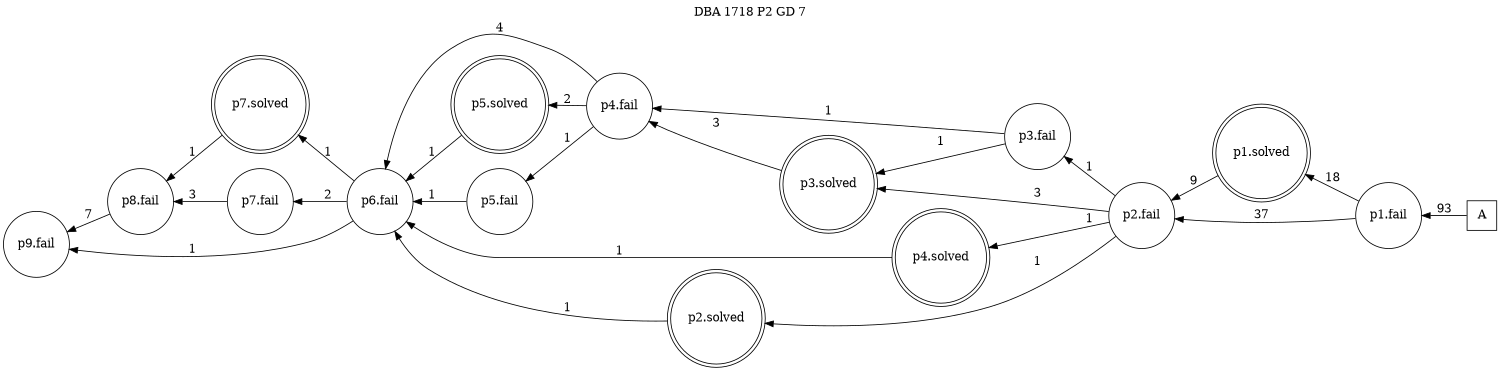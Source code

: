digraph DBA_1718_P2_GD_7 {
labelloc="tl"
label= " DBA 1718 P2 GD 7 "
rankdir="RL";
graph [ size=" 10 , 10 !"]

"A" [shape="square" label="A"]
"p1.fail" [shape="circle" label="p1.fail"]
"p1.solved" [shape="doublecircle" label="p1.solved"]
"p2.fail" [shape="circle" label="p2.fail"]
"p3.fail" [shape="circle" label="p3.fail"]
"p4.fail" [shape="circle" label="p4.fail"]
"p3.solved" [shape="doublecircle" label="p3.solved"]
"p5.fail" [shape="circle" label="p5.fail"]
"p6.fail" [shape="circle" label="p6.fail"]
"p7.fail" [shape="circle" label="p7.fail"]
"p8.fail" [shape="circle" label="p8.fail"]
"p9.fail" [shape="circle" label="p9.fail"]
"p5.solved" [shape="doublecircle" label="p5.solved"]
"p4.solved" [shape="doublecircle" label="p4.solved"]
"p7.solved" [shape="doublecircle" label="p7.solved"]
"p2.solved" [shape="doublecircle" label="p2.solved"]
"A" -> "p1.fail" [ label=93]
"p1.fail" -> "p1.solved" [ label=18]
"p1.fail" -> "p2.fail" [ label=37]
"p1.solved" -> "p2.fail" [ label=9]
"p2.fail" -> "p3.fail" [ label=1]
"p2.fail" -> "p3.solved" [ label=3]
"p2.fail" -> "p4.solved" [ label=1]
"p2.fail" -> "p2.solved" [ label=1]
"p3.fail" -> "p4.fail" [ label=1]
"p3.fail" -> "p3.solved" [ label=1]
"p4.fail" -> "p5.fail" [ label=1]
"p4.fail" -> "p6.fail" [ label=4]
"p4.fail" -> "p5.solved" [ label=2]
"p3.solved" -> "p4.fail" [ label=3]
"p5.fail" -> "p6.fail" [ label=1]
"p6.fail" -> "p7.fail" [ label=2]
"p6.fail" -> "p9.fail" [ label=1]
"p6.fail" -> "p7.solved" [ label=1]
"p7.fail" -> "p8.fail" [ label=3]
"p8.fail" -> "p9.fail" [ label=7]
"p5.solved" -> "p6.fail" [ label=1]
"p4.solved" -> "p6.fail" [ label=1]
"p7.solved" -> "p8.fail" [ label=1]
"p2.solved" -> "p6.fail" [ label=1]
}
